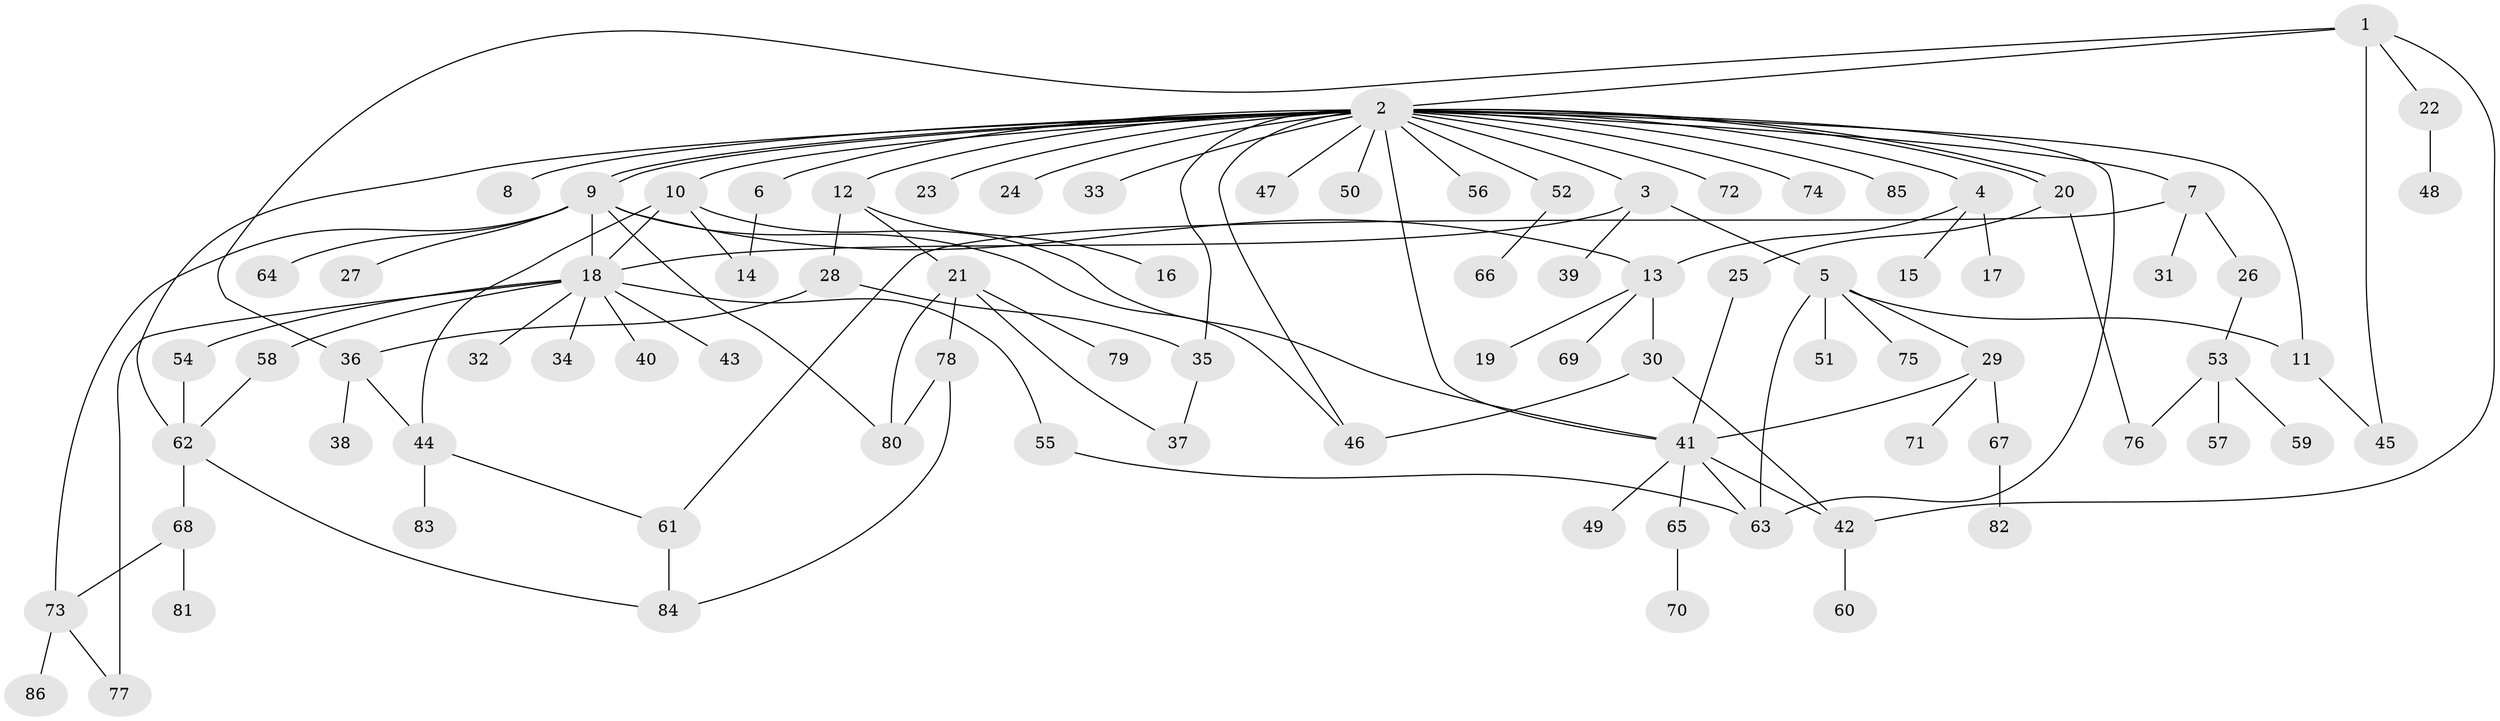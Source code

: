 // Generated by graph-tools (version 1.1) at 2025/26/03/09/25 03:26:07]
// undirected, 86 vertices, 117 edges
graph export_dot {
graph [start="1"]
  node [color=gray90,style=filled];
  1;
  2;
  3;
  4;
  5;
  6;
  7;
  8;
  9;
  10;
  11;
  12;
  13;
  14;
  15;
  16;
  17;
  18;
  19;
  20;
  21;
  22;
  23;
  24;
  25;
  26;
  27;
  28;
  29;
  30;
  31;
  32;
  33;
  34;
  35;
  36;
  37;
  38;
  39;
  40;
  41;
  42;
  43;
  44;
  45;
  46;
  47;
  48;
  49;
  50;
  51;
  52;
  53;
  54;
  55;
  56;
  57;
  58;
  59;
  60;
  61;
  62;
  63;
  64;
  65;
  66;
  67;
  68;
  69;
  70;
  71;
  72;
  73;
  74;
  75;
  76;
  77;
  78;
  79;
  80;
  81;
  82;
  83;
  84;
  85;
  86;
  1 -- 2;
  1 -- 22;
  1 -- 36;
  1 -- 42;
  1 -- 45;
  2 -- 3;
  2 -- 4;
  2 -- 6;
  2 -- 7;
  2 -- 8;
  2 -- 9;
  2 -- 9;
  2 -- 10;
  2 -- 11;
  2 -- 12;
  2 -- 20;
  2 -- 20;
  2 -- 23;
  2 -- 24;
  2 -- 33;
  2 -- 35;
  2 -- 41;
  2 -- 46;
  2 -- 47;
  2 -- 50;
  2 -- 52;
  2 -- 56;
  2 -- 62;
  2 -- 63;
  2 -- 72;
  2 -- 74;
  2 -- 85;
  3 -- 5;
  3 -- 18;
  3 -- 39;
  4 -- 13;
  4 -- 15;
  4 -- 17;
  5 -- 11;
  5 -- 29;
  5 -- 51;
  5 -- 63;
  5 -- 75;
  6 -- 14;
  7 -- 26;
  7 -- 31;
  7 -- 61;
  9 -- 13;
  9 -- 18;
  9 -- 27;
  9 -- 46;
  9 -- 64;
  9 -- 73;
  9 -- 80;
  10 -- 14;
  10 -- 18;
  10 -- 41;
  10 -- 44;
  11 -- 45;
  12 -- 16;
  12 -- 21;
  12 -- 28;
  13 -- 19;
  13 -- 30;
  13 -- 69;
  18 -- 32;
  18 -- 34;
  18 -- 40;
  18 -- 43;
  18 -- 54;
  18 -- 55;
  18 -- 58;
  18 -- 77;
  20 -- 25;
  20 -- 76;
  21 -- 37;
  21 -- 78;
  21 -- 79;
  21 -- 80;
  22 -- 48;
  25 -- 41;
  26 -- 53;
  28 -- 35;
  28 -- 36;
  29 -- 41;
  29 -- 67;
  29 -- 71;
  30 -- 42;
  30 -- 46;
  35 -- 37;
  36 -- 38;
  36 -- 44;
  41 -- 42;
  41 -- 49;
  41 -- 63;
  41 -- 65;
  42 -- 60;
  44 -- 61;
  44 -- 83;
  52 -- 66;
  53 -- 57;
  53 -- 59;
  53 -- 76;
  54 -- 62;
  55 -- 63;
  58 -- 62;
  61 -- 84;
  62 -- 68;
  62 -- 84;
  65 -- 70;
  67 -- 82;
  68 -- 73;
  68 -- 81;
  73 -- 77;
  73 -- 86;
  78 -- 80;
  78 -- 84;
}
